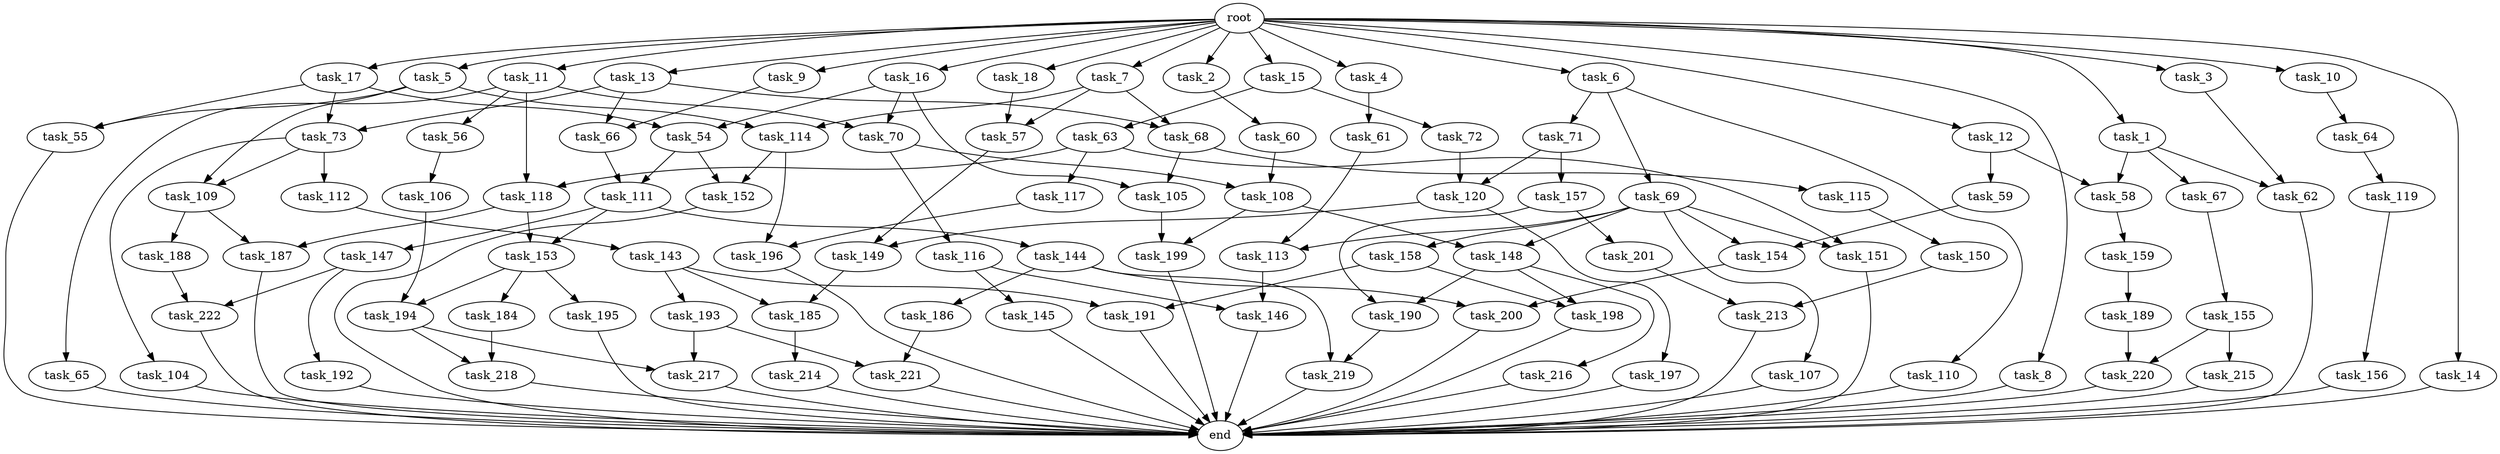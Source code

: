 digraph G {
  task_67 [size="85899345920.000000"];
  task_193 [size="21474836480.000000"];
  task_12 [size="102.400000"];
  task_201 [size="30923764531.200001"];
  task_5 [size="102.400000"];
  task_217 [size="63565515980.800003"];
  task_63 [size="13743895347.200001"];
  task_196 [size="17179869184.000000"];
  task_55 [size="97066260889.600006"];
  task_17 [size="102.400000"];
  task_2 [size="102.400000"];
  task_216 [size="42090679500.800003"];
  task_197 [size="30923764531.200001"];
  task_60 [size="42090679500.800003"];
  task_198 [size="84181359001.600006"];
  task_15 [size="102.400000"];
  task_58 [size="140874927308.800018"];
  task_11 [size="102.400000"];
  task_150 [size="21474836480.000000"];
  task_54 [size="97066260889.600006"];
  task_151 [size="52398601011.200005"];
  task_191 [size="63565515980.800003"];
  task_64 [size="69578470195.199997"];
  task_200 [size="15461882265.600000"];
  task_104 [size="69578470195.199997"];
  root [size="0.000000"];
  task_72 [size="13743895347.200001"];
  task_69 [size="54975581388.800003"];
  task_147 [size="54975581388.800003"];
  task_119 [size="3435973836.800000"];
  task_71 [size="54975581388.800003"];
  task_152 [size="73014444032.000000"];
  task_190 [size="73014444032.000000"];
  task_114 [size="63565515980.800003"];
  task_8 [size="102.400000"];
  task_155 [size="69578470195.199997"];
  task_18 [size="102.400000"];
  task_215 [size="54975581388.800003"];
  task_109 [size="111669149696.000000"];
  task_194 [size="77309411328.000000"];
  task_105 [size="63565515980.800003"];
  task_106 [size="69578470195.199997"];
  task_186 [size="7730941132.800000"];
  task_195 [size="7730941132.800000"];
  task_188 [size="69578470195.199997"];
  task_144 [size="54975581388.800003"];
  task_116 [size="3435973836.800000"];
  task_199 [size="99643241267.200012"];
  task_148 [size="44667659878.400002"];
  task_213 [size="84181359001.600006"];
  task_1 [size="102.400000"];
  task_3 [size="102.400000"];
  task_185 [size="107374182400.000000"];
  task_56 [size="13743895347.200001"];
  task_157 [size="7730941132.800000"];
  task_9 [size="102.400000"];
  task_189 [size="85899345920.000000"];
  task_66 [size="97066260889.600006"];
  task_220 [size="109951162777.600006"];
  task_149 [size="38654705664.000000"];
  task_4 [size="102.400000"];
  task_187 [size="100502234726.400009"];
  end [size="0.000000"];
  task_111 [size="139156940390.399994"];
  task_146 [size="155477816115.200012"];
  task_117 [size="21474836480.000000"];
  task_16 [size="102.400000"];
  task_68 [size="76450417868.800003"];
  task_158 [size="30923764531.200001"];
  task_159 [size="30923764531.200001"];
  task_154 [size="100502234726.400009"];
  task_6 [size="102.400000"];
  task_221 [size="29205777612.800003"];
  task_62 [size="127990025420.800003"];
  task_192 [size="85899345920.000000"];
  task_112 [size="69578470195.199997"];
  task_65 [size="13743895347.200001"];
  task_115 [size="21474836480.000000"];
  task_113 [size="34359738368.000000"];
  task_7 [size="102.400000"];
  task_118 [size="35218731827.200005"];
  task_120 [size="21474836480.000000"];
  task_184 [size="7730941132.800000"];
  task_145 [size="85899345920.000000"];
  task_73 [size="109951162777.600006"];
  task_143 [size="54975581388.800003"];
  task_13 [size="102.400000"];
  task_61 [size="54975581388.800003"];
  task_57 [size="42949672960.000000"];
  task_214 [size="85899345920.000000"];
  task_59 [size="54975581388.800003"];
  task_70 [size="55834574848.000000"];
  task_222 [size="127990025420.800003"];
  task_156 [size="42090679500.800003"];
  task_218 [size="127990025420.800003"];
  task_219 [size="93630287052.800003"];
  task_10 [size="102.400000"];
  task_14 [size="102.400000"];
  task_110 [size="54975581388.800003"];
  task_108 [size="34359738368.000000"];
  task_153 [size="85899345920.000000"];
  task_107 [size="30923764531.200001"];

  task_67 -> task_155 [size="679477248.000000"];
  task_193 -> task_217 [size="209715200.000000"];
  task_193 -> task_221 [size="209715200.000000"];
  task_12 -> task_59 [size="536870912.000000"];
  task_12 -> task_58 [size="536870912.000000"];
  task_201 -> task_213 [size="411041792.000000"];
  task_5 -> task_109 [size="411041792.000000"];
  task_5 -> task_114 [size="411041792.000000"];
  task_5 -> task_55 [size="411041792.000000"];
  task_217 -> end [size="1.000000"];
  task_63 -> task_118 [size="209715200.000000"];
  task_63 -> task_117 [size="209715200.000000"];
  task_63 -> task_151 [size="209715200.000000"];
  task_196 -> end [size="1.000000"];
  task_55 -> end [size="1.000000"];
  task_17 -> task_55 [size="536870912.000000"];
  task_17 -> task_54 [size="536870912.000000"];
  task_17 -> task_73 [size="536870912.000000"];
  task_2 -> task_60 [size="411041792.000000"];
  task_216 -> end [size="1.000000"];
  task_197 -> end [size="1.000000"];
  task_60 -> task_108 [size="301989888.000000"];
  task_198 -> end [size="1.000000"];
  task_15 -> task_63 [size="134217728.000000"];
  task_15 -> task_72 [size="134217728.000000"];
  task_58 -> task_159 [size="301989888.000000"];
  task_11 -> task_118 [size="134217728.000000"];
  task_11 -> task_56 [size="134217728.000000"];
  task_11 -> task_65 [size="134217728.000000"];
  task_11 -> task_70 [size="134217728.000000"];
  task_150 -> task_213 [size="411041792.000000"];
  task_54 -> task_152 [size="679477248.000000"];
  task_54 -> task_111 [size="679477248.000000"];
  task_151 -> end [size="1.000000"];
  task_191 -> end [size="1.000000"];
  task_64 -> task_119 [size="33554432.000000"];
  task_200 -> end [size="1.000000"];
  task_104 -> end [size="1.000000"];
  root -> task_7 [size="1.000000"];
  root -> task_8 [size="1.000000"];
  root -> task_12 [size="1.000000"];
  root -> task_18 [size="1.000000"];
  root -> task_1 [size="1.000000"];
  root -> task_3 [size="1.000000"];
  root -> task_16 [size="1.000000"];
  root -> task_5 [size="1.000000"];
  root -> task_10 [size="1.000000"];
  root -> task_6 [size="1.000000"];
  root -> task_17 [size="1.000000"];
  root -> task_9 [size="1.000000"];
  root -> task_11 [size="1.000000"];
  root -> task_4 [size="1.000000"];
  root -> task_13 [size="1.000000"];
  root -> task_2 [size="1.000000"];
  root -> task_14 [size="1.000000"];
  root -> task_15 [size="1.000000"];
  task_72 -> task_120 [size="134217728.000000"];
  task_69 -> task_154 [size="301989888.000000"];
  task_69 -> task_148 [size="301989888.000000"];
  task_69 -> task_158 [size="301989888.000000"];
  task_69 -> task_151 [size="301989888.000000"];
  task_69 -> task_107 [size="301989888.000000"];
  task_69 -> task_113 [size="301989888.000000"];
  task_147 -> task_222 [size="838860800.000000"];
  task_147 -> task_192 [size="838860800.000000"];
  task_119 -> task_156 [size="411041792.000000"];
  task_71 -> task_120 [size="75497472.000000"];
  task_71 -> task_157 [size="75497472.000000"];
  task_152 -> end [size="1.000000"];
  task_190 -> task_219 [size="838860800.000000"];
  task_114 -> task_152 [size="33554432.000000"];
  task_114 -> task_196 [size="33554432.000000"];
  task_8 -> end [size="1.000000"];
  task_155 -> task_215 [size="536870912.000000"];
  task_155 -> task_220 [size="536870912.000000"];
  task_18 -> task_57 [size="209715200.000000"];
  task_215 -> end [size="1.000000"];
  task_109 -> task_187 [size="679477248.000000"];
  task_109 -> task_188 [size="679477248.000000"];
  task_194 -> task_217 [size="411041792.000000"];
  task_194 -> task_218 [size="411041792.000000"];
  task_105 -> task_199 [size="838860800.000000"];
  task_106 -> task_194 [size="679477248.000000"];
  task_186 -> task_221 [size="75497472.000000"];
  task_195 -> end [size="1.000000"];
  task_188 -> task_222 [size="411041792.000000"];
  task_144 -> task_219 [size="75497472.000000"];
  task_144 -> task_200 [size="75497472.000000"];
  task_144 -> task_186 [size="75497472.000000"];
  task_116 -> task_146 [size="838860800.000000"];
  task_116 -> task_145 [size="838860800.000000"];
  task_199 -> end [size="1.000000"];
  task_148 -> task_190 [size="411041792.000000"];
  task_148 -> task_216 [size="411041792.000000"];
  task_148 -> task_198 [size="411041792.000000"];
  task_213 -> end [size="1.000000"];
  task_1 -> task_67 [size="838860800.000000"];
  task_1 -> task_62 [size="838860800.000000"];
  task_1 -> task_58 [size="838860800.000000"];
  task_3 -> task_62 [size="411041792.000000"];
  task_185 -> task_214 [size="838860800.000000"];
  task_56 -> task_106 [size="679477248.000000"];
  task_157 -> task_190 [size="301989888.000000"];
  task_157 -> task_201 [size="301989888.000000"];
  task_9 -> task_66 [size="411041792.000000"];
  task_189 -> task_220 [size="536870912.000000"];
  task_66 -> task_111 [size="679477248.000000"];
  task_220 -> end [size="1.000000"];
  task_149 -> task_185 [size="838860800.000000"];
  task_4 -> task_61 [size="536870912.000000"];
  task_187 -> end [size="1.000000"];
  task_111 -> task_144 [size="536870912.000000"];
  task_111 -> task_147 [size="536870912.000000"];
  task_111 -> task_153 [size="536870912.000000"];
  task_146 -> end [size="1.000000"];
  task_117 -> task_196 [size="134217728.000000"];
  task_16 -> task_54 [size="411041792.000000"];
  task_16 -> task_70 [size="411041792.000000"];
  task_16 -> task_105 [size="411041792.000000"];
  task_68 -> task_115 [size="209715200.000000"];
  task_68 -> task_105 [size="209715200.000000"];
  task_158 -> task_191 [size="411041792.000000"];
  task_158 -> task_198 [size="411041792.000000"];
  task_159 -> task_189 [size="838860800.000000"];
  task_154 -> task_200 [size="75497472.000000"];
  task_6 -> task_110 [size="536870912.000000"];
  task_6 -> task_69 [size="536870912.000000"];
  task_6 -> task_71 [size="536870912.000000"];
  task_221 -> end [size="1.000000"];
  task_62 -> end [size="1.000000"];
  task_192 -> end [size="1.000000"];
  task_112 -> task_143 [size="536870912.000000"];
  task_65 -> end [size="1.000000"];
  task_115 -> task_150 [size="209715200.000000"];
  task_113 -> task_146 [size="679477248.000000"];
  task_7 -> task_114 [size="209715200.000000"];
  task_7 -> task_68 [size="209715200.000000"];
  task_7 -> task_57 [size="209715200.000000"];
  task_118 -> task_187 [size="301989888.000000"];
  task_118 -> task_153 [size="301989888.000000"];
  task_120 -> task_149 [size="301989888.000000"];
  task_120 -> task_197 [size="301989888.000000"];
  task_184 -> task_218 [size="838860800.000000"];
  task_145 -> end [size="1.000000"];
  task_73 -> task_104 [size="679477248.000000"];
  task_73 -> task_109 [size="679477248.000000"];
  task_73 -> task_112 [size="679477248.000000"];
  task_143 -> task_193 [size="209715200.000000"];
  task_143 -> task_191 [size="209715200.000000"];
  task_143 -> task_185 [size="209715200.000000"];
  task_13 -> task_66 [size="536870912.000000"];
  task_13 -> task_68 [size="536870912.000000"];
  task_13 -> task_73 [size="536870912.000000"];
  task_61 -> task_113 [size="33554432.000000"];
  task_57 -> task_149 [size="75497472.000000"];
  task_214 -> end [size="1.000000"];
  task_59 -> task_154 [size="679477248.000000"];
  task_70 -> task_116 [size="33554432.000000"];
  task_70 -> task_108 [size="33554432.000000"];
  task_222 -> end [size="1.000000"];
  task_156 -> end [size="1.000000"];
  task_218 -> end [size="1.000000"];
  task_219 -> end [size="1.000000"];
  task_10 -> task_64 [size="679477248.000000"];
  task_14 -> end [size="1.000000"];
  task_110 -> end [size="1.000000"];
  task_108 -> task_199 [size="134217728.000000"];
  task_108 -> task_148 [size="134217728.000000"];
  task_153 -> task_195 [size="75497472.000000"];
  task_153 -> task_194 [size="75497472.000000"];
  task_153 -> task_184 [size="75497472.000000"];
  task_107 -> end [size="1.000000"];
}
